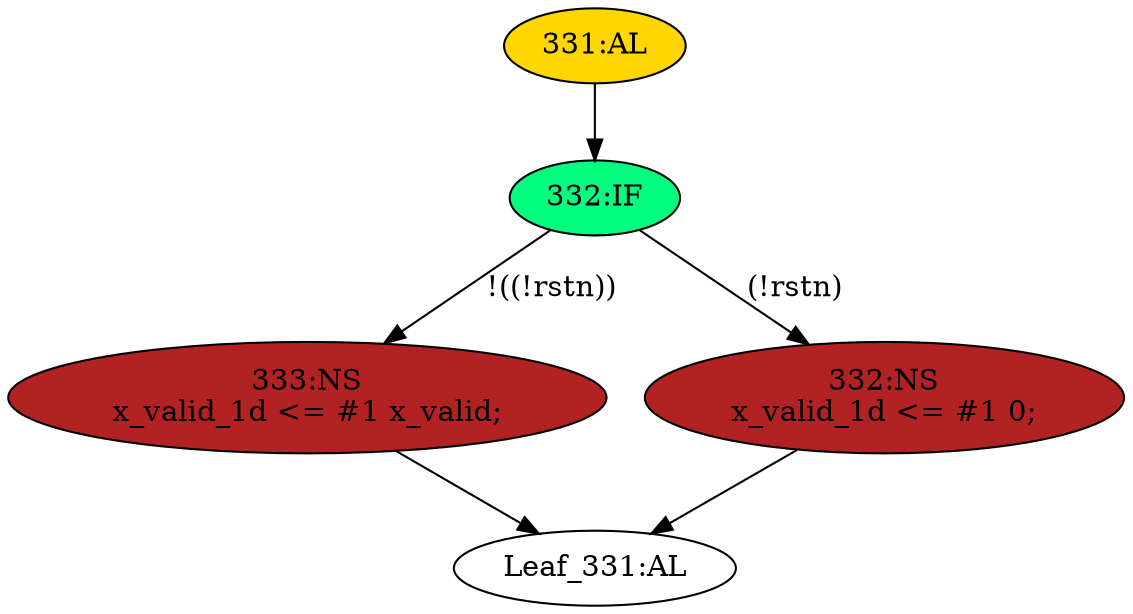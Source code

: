 strict digraph "" {
	node [label="\N"];
	"Leaf_331:AL"	 [def_var="['x_valid_1d']",
		label="Leaf_331:AL"];
	"332:IF"	 [ast="<pyverilog.vparser.ast.IfStatement object at 0x7f9442a28450>",
		fillcolor=springgreen,
		label="332:IF",
		statements="[]",
		style=filled,
		typ=IfStatement];
	"333:NS"	 [ast="<pyverilog.vparser.ast.NonblockingSubstitution object at 0x7f9442a41050>",
		fillcolor=firebrick,
		label="333:NS
x_valid_1d <= #1 x_valid;",
		statements="[<pyverilog.vparser.ast.NonblockingSubstitution object at 0x7f9442a41050>]",
		style=filled,
		typ=NonblockingSubstitution];
	"332:IF" -> "333:NS"	 [cond="['rstn']",
		label="!((!rstn))",
		lineno=332];
	"332:NS"	 [ast="<pyverilog.vparser.ast.NonblockingSubstitution object at 0x7f9442a412d0>",
		fillcolor=firebrick,
		label="332:NS
x_valid_1d <= #1 0;",
		statements="[<pyverilog.vparser.ast.NonblockingSubstitution object at 0x7f9442a412d0>]",
		style=filled,
		typ=NonblockingSubstitution];
	"332:IF" -> "332:NS"	 [cond="['rstn']",
		label="(!rstn)",
		lineno=332];
	"331:AL"	 [ast="<pyverilog.vparser.ast.Always object at 0x7f9442a41550>",
		clk_sens=True,
		fillcolor=gold,
		label="331:AL",
		sens="['sclk', 'rstn']",
		statements="[]",
		style=filled,
		typ=Always,
		use_var="['rstn', 'x_valid']"];
	"331:AL" -> "332:IF"	 [cond="[]",
		lineno=None];
	"333:NS" -> "Leaf_331:AL"	 [cond="[]",
		lineno=None];
	"332:NS" -> "Leaf_331:AL"	 [cond="[]",
		lineno=None];
}
